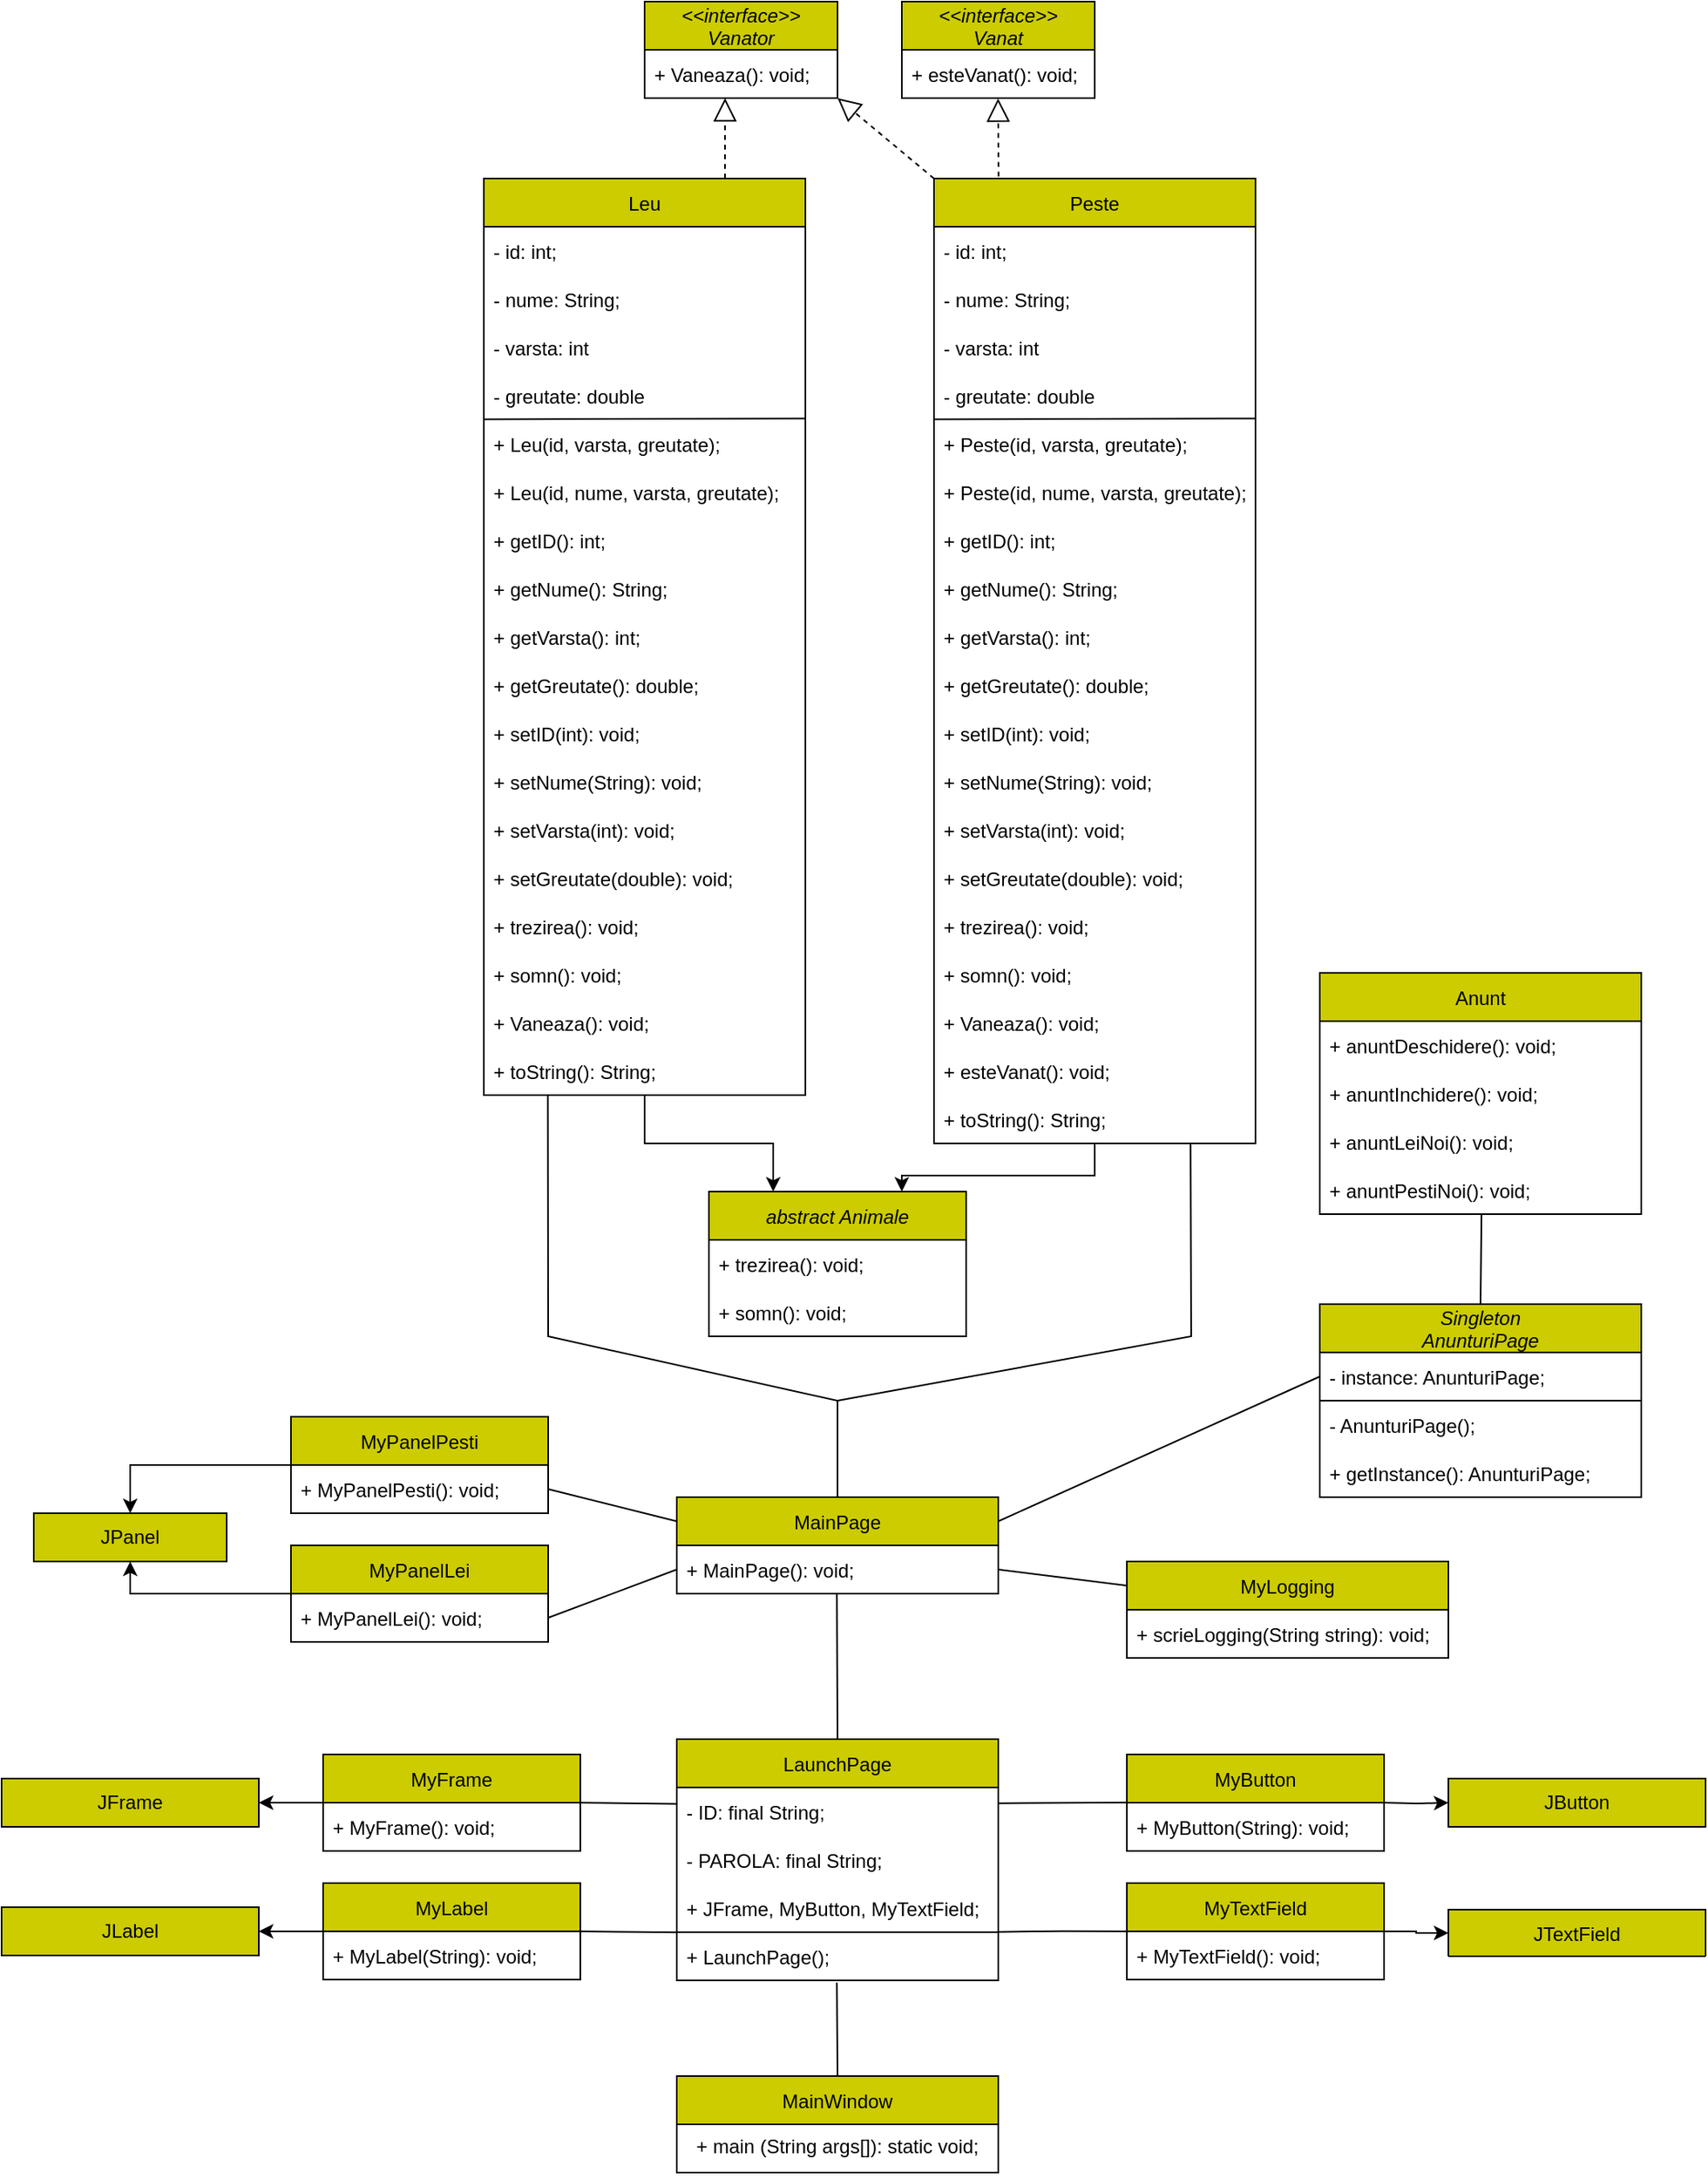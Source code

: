 <mxfile version="20.5.1" type="device"><diagram id="C5RBs43oDa-KdzZeNtuy" name="Diagrama UML"><mxGraphModel dx="1796" dy="1020" grid="0" gridSize="10" guides="1" tooltips="1" connect="1" arrows="1" fold="1" page="1" pageScale="1" pageWidth="1169" pageHeight="827" background="#ffffff" math="0" shadow="0"><root><mxCell id="WIyWlLk6GJQsqaUBKTNV-0"/><mxCell id="WIyWlLk6GJQsqaUBKTNV-1" parent="WIyWlLk6GJQsqaUBKTNV-0"/><mxCell id="zkfFHV4jXpPFQw0GAbJ--0" value="MainWindow" style="swimlane;fontStyle=0;align=center;verticalAlign=middle;childLayout=stackLayout;horizontal=1;startSize=30;horizontalStack=0;resizeParent=1;resizeLast=0;collapsible=1;marginBottom=0;rounded=0;shadow=0;strokeWidth=1;fillColor=#CCCC00;strokeColor=#000000;" parent="WIyWlLk6GJQsqaUBKTNV-1" vertex="1"><mxGeometry x="440" y="1300" width="200" height="60" as="geometry"><mxRectangle x="230" y="140" width="160" height="26" as="alternateBounds"/></mxGeometry></mxCell><mxCell id="zkfFHV4jXpPFQw0GAbJ--5" value="+ main (String args[]): static void;" style="text;align=center;verticalAlign=top;spacingLeft=4;spacingRight=4;overflow=hidden;rotatable=0;points=[[0,0.5],[1,0.5]];portConstraint=eastwest;strokeColor=default;" parent="zkfFHV4jXpPFQw0GAbJ--0" vertex="1"><mxGeometry y="30" width="200" height="30" as="geometry"/></mxCell><mxCell id="0X8NUbUYJdsLFpqTk9gp-4" value="" style="endArrow=none;html=1;rounded=0;exitX=0.5;exitY=0;exitDx=0;exitDy=0;entryX=0.498;entryY=1.012;entryDx=0;entryDy=0;entryPerimeter=0;" parent="WIyWlLk6GJQsqaUBKTNV-1" source="zkfFHV4jXpPFQw0GAbJ--0" target="0X8NUbUYJdsLFpqTk9gp-21" edge="1"><mxGeometry width="50" height="50" relative="1" as="geometry"><mxPoint x="440" y="500" as="sourcePoint"/><mxPoint x="420" y="520" as="targetPoint"/></mxGeometry></mxCell><mxCell id="0X8NUbUYJdsLFpqTk9gp-5" value="LaunchPage" style="swimlane;fontStyle=0;childLayout=stackLayout;horizontal=1;startSize=30;horizontalStack=0;resizeParent=1;resizeParentMax=0;resizeLast=0;collapsible=1;marginBottom=0;strokeColor=#000000;fillColor=#CCCC00;" parent="WIyWlLk6GJQsqaUBKTNV-1" vertex="1"><mxGeometry x="440" y="1090.5" width="200" height="150" as="geometry"><mxRectangle x="280" y="240" width="110" height="30" as="alternateBounds"/></mxGeometry></mxCell><mxCell id="0X8NUbUYJdsLFpqTk9gp-6" value="- ID: final String;" style="text;strokeColor=none;fillColor=none;align=left;verticalAlign=middle;spacingLeft=4;spacingRight=4;overflow=hidden;points=[[0,0.5],[1,0.5]];portConstraint=eastwest;rotatable=0;" parent="0X8NUbUYJdsLFpqTk9gp-5" vertex="1"><mxGeometry y="30" width="200" height="30" as="geometry"/></mxCell><mxCell id="0X8NUbUYJdsLFpqTk9gp-7" value="- PAROLA: final String;" style="text;strokeColor=none;fillColor=none;align=left;verticalAlign=middle;spacingLeft=4;spacingRight=4;overflow=hidden;points=[[0,0.5],[1,0.5]];portConstraint=eastwest;rotatable=0;" parent="0X8NUbUYJdsLFpqTk9gp-5" vertex="1"><mxGeometry y="60" width="200" height="30" as="geometry"/></mxCell><mxCell id="0X8NUbUYJdsLFpqTk9gp-8" value="+ JFrame, MyButton, MyTextField;" style="text;strokeColor=none;fillColor=none;align=left;verticalAlign=middle;spacingLeft=4;spacingRight=4;overflow=hidden;points=[[0,0.5],[1,0.5]];portConstraint=eastwest;rotatable=0;" parent="0X8NUbUYJdsLFpqTk9gp-5" vertex="1"><mxGeometry y="90" width="200" height="30" as="geometry"/></mxCell><mxCell id="0X8NUbUYJdsLFpqTk9gp-21" value="+ LaunchPage();" style="text;strokeColor=default;fillColor=none;align=left;verticalAlign=middle;spacingLeft=4;spacingRight=4;overflow=hidden;points=[[0,0.5],[1,0.5]];portConstraint=eastwest;rotatable=0;perimeterSpacing=1;" parent="0X8NUbUYJdsLFpqTk9gp-5" vertex="1"><mxGeometry y="120" width="200" height="30" as="geometry"/></mxCell><mxCell id="0X8NUbUYJdsLFpqTk9gp-22" value="MainPage" style="swimlane;fontStyle=0;childLayout=stackLayout;horizontal=1;startSize=30;horizontalStack=0;resizeParent=1;resizeParentMax=0;resizeLast=0;collapsible=1;marginBottom=0;strokeColor=default;fillColor=#CCCC00;" parent="WIyWlLk6GJQsqaUBKTNV-1" vertex="1"><mxGeometry x="440" y="940" width="200" height="60" as="geometry"/></mxCell><mxCell id="0X8NUbUYJdsLFpqTk9gp-23" value="+ MainPage(): void;" style="text;strokeColor=none;fillColor=none;align=left;verticalAlign=middle;spacingLeft=4;spacingRight=4;overflow=hidden;points=[[0,0.5],[1,0.5]];portConstraint=eastwest;rotatable=0;" parent="0X8NUbUYJdsLFpqTk9gp-22" vertex="1"><mxGeometry y="30" width="200" height="30" as="geometry"/></mxCell><mxCell id="0X8NUbUYJdsLFpqTk9gp-26" value="MyButton" style="swimlane;fontStyle=0;childLayout=stackLayout;horizontal=1;startSize=30;horizontalStack=0;resizeParent=1;resizeParentMax=0;resizeLast=0;collapsible=1;marginBottom=0;strokeColor=default;fillColor=#CCCC00;" parent="WIyWlLk6GJQsqaUBKTNV-1" vertex="1"><mxGeometry x="720" y="1100" width="160" height="60" as="geometry"/></mxCell><mxCell id="0X8NUbUYJdsLFpqTk9gp-27" value="+ MyButton(String): void;" style="text;strokeColor=none;fillColor=none;align=left;verticalAlign=middle;spacingLeft=4;spacingRight=4;overflow=hidden;points=[[0,0.5],[1,0.5]];portConstraint=eastwest;rotatable=0;" parent="0X8NUbUYJdsLFpqTk9gp-26" vertex="1"><mxGeometry y="30" width="160" height="30" as="geometry"/></mxCell><mxCell id="0X8NUbUYJdsLFpqTk9gp-42" value="MyLogging" style="swimlane;fontStyle=0;childLayout=stackLayout;horizontal=1;startSize=30;horizontalStack=0;resizeParent=1;resizeParentMax=0;resizeLast=0;collapsible=1;marginBottom=0;strokeColor=default;fillColor=#CCCC00;" parent="WIyWlLk6GJQsqaUBKTNV-1" vertex="1"><mxGeometry x="720" y="980" width="200" height="60" as="geometry"/></mxCell><mxCell id="0X8NUbUYJdsLFpqTk9gp-43" value="+ scrieLogging(String string): void;" style="text;strokeColor=none;fillColor=none;align=left;verticalAlign=middle;spacingLeft=4;spacingRight=4;overflow=hidden;points=[[0,0.5],[1,0.5]];portConstraint=eastwest;rotatable=0;" parent="0X8NUbUYJdsLFpqTk9gp-42" vertex="1"><mxGeometry y="30" width="200" height="30" as="geometry"/></mxCell><mxCell id="WAvh5C9WL1jbWmm_xqSc-19" style="edgeStyle=orthogonalEdgeStyle;rounded=0;orthogonalLoop=1;jettySize=auto;html=1;entryX=0.5;entryY=1;entryDx=0;entryDy=0;fontColor=#000000;" parent="WIyWlLk6GJQsqaUBKTNV-1" source="0X8NUbUYJdsLFpqTk9gp-46" target="WAvh5C9WL1jbWmm_xqSc-18" edge="1"><mxGeometry relative="1" as="geometry"/></mxCell><mxCell id="0X8NUbUYJdsLFpqTk9gp-46" value="MyPanelLei" style="swimlane;fontStyle=0;childLayout=stackLayout;horizontal=1;startSize=30;horizontalStack=0;resizeParent=1;resizeParentMax=0;resizeLast=0;collapsible=1;marginBottom=0;strokeColor=default;fillColor=#CCCC00;" parent="WIyWlLk6GJQsqaUBKTNV-1" vertex="1"><mxGeometry x="200" y="970" width="160" height="60" as="geometry"/></mxCell><mxCell id="0X8NUbUYJdsLFpqTk9gp-47" value="+ MyPanelLei(): void;" style="text;strokeColor=none;fillColor=none;align=left;verticalAlign=middle;spacingLeft=4;spacingRight=4;overflow=hidden;points=[[0,0.5],[1,0.5]];portConstraint=eastwest;rotatable=0;" parent="0X8NUbUYJdsLFpqTk9gp-46" vertex="1"><mxGeometry y="30" width="160" height="30" as="geometry"/></mxCell><mxCell id="WAvh5C9WL1jbWmm_xqSc-20" style="edgeStyle=orthogonalEdgeStyle;rounded=0;orthogonalLoop=1;jettySize=auto;html=1;entryX=0.5;entryY=0;entryDx=0;entryDy=0;fontColor=#000000;" parent="WIyWlLk6GJQsqaUBKTNV-1" source="0X8NUbUYJdsLFpqTk9gp-50" target="WAvh5C9WL1jbWmm_xqSc-18" edge="1"><mxGeometry relative="1" as="geometry"/></mxCell><mxCell id="0X8NUbUYJdsLFpqTk9gp-50" value="MyPanelPesti" style="swimlane;fontStyle=0;childLayout=stackLayout;horizontal=1;startSize=30;horizontalStack=0;resizeParent=1;resizeParentMax=0;resizeLast=0;collapsible=1;marginBottom=0;strokeColor=default;fillColor=#CCCC00;" parent="WIyWlLk6GJQsqaUBKTNV-1" vertex="1"><mxGeometry x="200" y="890" width="160" height="60" as="geometry"/></mxCell><mxCell id="0X8NUbUYJdsLFpqTk9gp-51" value="+ MyPanelPesti(): void;" style="text;strokeColor=none;fillColor=none;align=left;verticalAlign=middle;spacingLeft=4;spacingRight=4;overflow=hidden;points=[[0,0.5],[1,0.5]];portConstraint=eastwest;rotatable=0;" parent="0X8NUbUYJdsLFpqTk9gp-50" vertex="1"><mxGeometry y="30" width="160" height="30" as="geometry"/></mxCell><mxCell id="WAvh5C9WL1jbWmm_xqSc-23" style="edgeStyle=orthogonalEdgeStyle;rounded=0;orthogonalLoop=1;jettySize=auto;html=1;entryX=0.25;entryY=0;entryDx=0;entryDy=0;fontColor=#000000;" parent="WIyWlLk6GJQsqaUBKTNV-1" source="0X8NUbUYJdsLFpqTk9gp-54" target="0X8NUbUYJdsLFpqTk9gp-106" edge="1"><mxGeometry relative="1" as="geometry"/></mxCell><mxCell id="0X8NUbUYJdsLFpqTk9gp-54" value="Leu" style="swimlane;fontStyle=0;childLayout=stackLayout;horizontal=1;startSize=30;horizontalStack=0;resizeParent=1;resizeParentMax=0;resizeLast=0;collapsible=1;marginBottom=0;strokeColor=default;fillColor=#CCCC00;" parent="WIyWlLk6GJQsqaUBKTNV-1" vertex="1"><mxGeometry x="320" y="120" width="200" height="570" as="geometry"/></mxCell><mxCell id="0X8NUbUYJdsLFpqTk9gp-55" value="- id: int;" style="text;strokeColor=none;fillColor=none;align=left;verticalAlign=middle;spacingLeft=4;spacingRight=4;overflow=hidden;points=[[0,0.5],[1,0.5]];portConstraint=eastwest;rotatable=0;" parent="0X8NUbUYJdsLFpqTk9gp-54" vertex="1"><mxGeometry y="30" width="200" height="30" as="geometry"/></mxCell><mxCell id="0X8NUbUYJdsLFpqTk9gp-56" value="- nume: String;" style="text;strokeColor=none;fillColor=none;align=left;verticalAlign=middle;spacingLeft=4;spacingRight=4;overflow=hidden;points=[[0,0.5],[1,0.5]];portConstraint=eastwest;rotatable=0;" parent="0X8NUbUYJdsLFpqTk9gp-54" vertex="1"><mxGeometry y="60" width="200" height="30" as="geometry"/></mxCell><mxCell id="0X8NUbUYJdsLFpqTk9gp-57" value="- varsta: int" style="text;strokeColor=none;fillColor=none;align=left;verticalAlign=middle;spacingLeft=4;spacingRight=4;overflow=hidden;points=[[0,0.5],[1,0.5]];portConstraint=eastwest;rotatable=0;" parent="0X8NUbUYJdsLFpqTk9gp-54" vertex="1"><mxGeometry y="90" width="200" height="30" as="geometry"/></mxCell><mxCell id="0X8NUbUYJdsLFpqTk9gp-61" value="- greutate: double " style="text;strokeColor=none;fillColor=none;align=left;verticalAlign=middle;spacingLeft=4;spacingRight=4;overflow=hidden;points=[[0,0.5],[1,0.5]];portConstraint=eastwest;rotatable=0;" parent="0X8NUbUYJdsLFpqTk9gp-54" vertex="1"><mxGeometry y="120" width="200" height="30" as="geometry"/></mxCell><mxCell id="0X8NUbUYJdsLFpqTk9gp-70" value="+ Leu(id, varsta, greutate);" style="text;strokeColor=none;fillColor=none;align=left;verticalAlign=middle;spacingLeft=4;spacingRight=4;overflow=hidden;points=[[0,0.5],[1,0.5]];portConstraint=eastwest;rotatable=0;" parent="0X8NUbUYJdsLFpqTk9gp-54" vertex="1"><mxGeometry y="150" width="200" height="30" as="geometry"/></mxCell><mxCell id="0X8NUbUYJdsLFpqTk9gp-72" value="+ Leu(id, nume, varsta, greutate);" style="text;strokeColor=none;fillColor=none;align=left;verticalAlign=middle;spacingLeft=4;spacingRight=4;overflow=hidden;points=[[0,0.5],[1,0.5]];portConstraint=eastwest;rotatable=0;" parent="0X8NUbUYJdsLFpqTk9gp-54" vertex="1"><mxGeometry y="180" width="200" height="30" as="geometry"/></mxCell><mxCell id="0X8NUbUYJdsLFpqTk9gp-71" value="+ getID(): int;" style="text;strokeColor=none;fillColor=none;align=left;verticalAlign=middle;spacingLeft=4;spacingRight=4;overflow=hidden;points=[[0,0.5],[1,0.5]];portConstraint=eastwest;rotatable=0;" parent="0X8NUbUYJdsLFpqTk9gp-54" vertex="1"><mxGeometry y="210" width="200" height="30" as="geometry"/></mxCell><mxCell id="0X8NUbUYJdsLFpqTk9gp-81" value="+ getNume(): String;" style="text;strokeColor=none;fillColor=none;align=left;verticalAlign=middle;spacingLeft=4;spacingRight=4;overflow=hidden;points=[[0,0.5],[1,0.5]];portConstraint=eastwest;rotatable=0;" parent="0X8NUbUYJdsLFpqTk9gp-54" vertex="1"><mxGeometry y="240" width="200" height="30" as="geometry"/></mxCell><mxCell id="0X8NUbUYJdsLFpqTk9gp-80" value="+ getVarsta(): int;" style="text;strokeColor=none;fillColor=none;align=left;verticalAlign=middle;spacingLeft=4;spacingRight=4;overflow=hidden;points=[[0,0.5],[1,0.5]];portConstraint=eastwest;rotatable=0;" parent="0X8NUbUYJdsLFpqTk9gp-54" vertex="1"><mxGeometry y="270" width="200" height="30" as="geometry"/></mxCell><mxCell id="0X8NUbUYJdsLFpqTk9gp-79" value="+ getGreutate(): double;" style="text;strokeColor=none;fillColor=none;align=left;verticalAlign=middle;spacingLeft=4;spacingRight=4;overflow=hidden;points=[[0,0.5],[1,0.5]];portConstraint=eastwest;rotatable=0;" parent="0X8NUbUYJdsLFpqTk9gp-54" vertex="1"><mxGeometry y="300" width="200" height="30" as="geometry"/></mxCell><mxCell id="0X8NUbUYJdsLFpqTk9gp-78" value="+ setID(int): void;" style="text;strokeColor=none;fillColor=none;align=left;verticalAlign=middle;spacingLeft=4;spacingRight=4;overflow=hidden;points=[[0,0.5],[1,0.5]];portConstraint=eastwest;rotatable=0;" parent="0X8NUbUYJdsLFpqTk9gp-54" vertex="1"><mxGeometry y="330" width="200" height="30" as="geometry"/></mxCell><mxCell id="0X8NUbUYJdsLFpqTk9gp-77" value="+ setNume(String): void;" style="text;strokeColor=none;fillColor=none;align=left;verticalAlign=middle;spacingLeft=4;spacingRight=4;overflow=hidden;points=[[0,0.5],[1,0.5]];portConstraint=eastwest;rotatable=0;" parent="0X8NUbUYJdsLFpqTk9gp-54" vertex="1"><mxGeometry y="360" width="200" height="30" as="geometry"/></mxCell><mxCell id="0X8NUbUYJdsLFpqTk9gp-76" value="+ setVarsta(int): void;" style="text;strokeColor=none;fillColor=none;align=left;verticalAlign=middle;spacingLeft=4;spacingRight=4;overflow=hidden;points=[[0,0.5],[1,0.5]];portConstraint=eastwest;rotatable=0;" parent="0X8NUbUYJdsLFpqTk9gp-54" vertex="1"><mxGeometry y="390" width="200" height="30" as="geometry"/></mxCell><mxCell id="0X8NUbUYJdsLFpqTk9gp-75" value="+ setGreutate(double): void;" style="text;strokeColor=none;fillColor=none;align=left;verticalAlign=middle;spacingLeft=4;spacingRight=4;overflow=hidden;points=[[0,0.5],[1,0.5]];portConstraint=eastwest;rotatable=0;" parent="0X8NUbUYJdsLFpqTk9gp-54" vertex="1"><mxGeometry y="420" width="200" height="30" as="geometry"/></mxCell><mxCell id="0X8NUbUYJdsLFpqTk9gp-101" value="+ trezirea(): void;" style="text;strokeColor=none;fillColor=none;align=left;verticalAlign=middle;spacingLeft=4;spacingRight=4;overflow=hidden;points=[[0,0.5],[1,0.5]];portConstraint=eastwest;rotatable=0;" parent="0X8NUbUYJdsLFpqTk9gp-54" vertex="1"><mxGeometry y="450" width="200" height="30" as="geometry"/></mxCell><mxCell id="0X8NUbUYJdsLFpqTk9gp-100" value="+ somn(): void;" style="text;strokeColor=none;fillColor=none;align=left;verticalAlign=middle;spacingLeft=4;spacingRight=4;overflow=hidden;points=[[0,0.5],[1,0.5]];portConstraint=eastwest;rotatable=0;" parent="0X8NUbUYJdsLFpqTk9gp-54" vertex="1"><mxGeometry y="480" width="200" height="30" as="geometry"/></mxCell><mxCell id="0X8NUbUYJdsLFpqTk9gp-99" value="+ Vaneaza(): void;" style="text;strokeColor=none;fillColor=none;align=left;verticalAlign=middle;spacingLeft=4;spacingRight=4;overflow=hidden;points=[[0,0.5],[1,0.5]];portConstraint=eastwest;rotatable=0;" parent="0X8NUbUYJdsLFpqTk9gp-54" vertex="1"><mxGeometry y="510" width="200" height="30" as="geometry"/></mxCell><mxCell id="0X8NUbUYJdsLFpqTk9gp-74" value="+ toString(): String;" style="text;strokeColor=none;fillColor=none;align=left;verticalAlign=middle;spacingLeft=4;spacingRight=4;overflow=hidden;points=[[0,0.5],[1,0.5]];portConstraint=eastwest;rotatable=0;" parent="0X8NUbUYJdsLFpqTk9gp-54" vertex="1"><mxGeometry y="540" width="200" height="30" as="geometry"/></mxCell><mxCell id="0X8NUbUYJdsLFpqTk9gp-73" value="" style="endArrow=none;html=1;rounded=0;exitX=0.002;exitY=-0.01;exitDx=0;exitDy=0;exitPerimeter=0;entryX=1;entryY=0.974;entryDx=0;entryDy=0;entryPerimeter=0;" parent="0X8NUbUYJdsLFpqTk9gp-54" source="0X8NUbUYJdsLFpqTk9gp-70" target="0X8NUbUYJdsLFpqTk9gp-61" edge="1"><mxGeometry width="50" height="50" relative="1" as="geometry"><mxPoint x="70" y="180" as="sourcePoint"/><mxPoint x="120" y="130" as="targetPoint"/></mxGeometry></mxCell><mxCell id="WAvh5C9WL1jbWmm_xqSc-22" style="edgeStyle=orthogonalEdgeStyle;rounded=0;orthogonalLoop=1;jettySize=auto;html=1;entryX=0.75;entryY=0;entryDx=0;entryDy=0;fontColor=#000000;" parent="WIyWlLk6GJQsqaUBKTNV-1" source="0X8NUbUYJdsLFpqTk9gp-82" target="0X8NUbUYJdsLFpqTk9gp-106" edge="1"><mxGeometry relative="1" as="geometry"/></mxCell><mxCell id="0X8NUbUYJdsLFpqTk9gp-82" value="Peste" style="swimlane;fontStyle=0;childLayout=stackLayout;horizontal=1;startSize=30;horizontalStack=0;resizeParent=1;resizeParentMax=0;resizeLast=0;collapsible=1;marginBottom=0;strokeColor=default;fillColor=#CCCC00;" parent="WIyWlLk6GJQsqaUBKTNV-1" vertex="1"><mxGeometry x="600" y="120" width="200" height="600" as="geometry"/></mxCell><mxCell id="0X8NUbUYJdsLFpqTk9gp-83" value="- id: int;" style="text;strokeColor=none;fillColor=none;align=left;verticalAlign=middle;spacingLeft=4;spacingRight=4;overflow=hidden;points=[[0,0.5],[1,0.5]];portConstraint=eastwest;rotatable=0;" parent="0X8NUbUYJdsLFpqTk9gp-82" vertex="1"><mxGeometry y="30" width="200" height="30" as="geometry"/></mxCell><mxCell id="0X8NUbUYJdsLFpqTk9gp-84" value="- nume: String;" style="text;strokeColor=none;fillColor=none;align=left;verticalAlign=middle;spacingLeft=4;spacingRight=4;overflow=hidden;points=[[0,0.5],[1,0.5]];portConstraint=eastwest;rotatable=0;" parent="0X8NUbUYJdsLFpqTk9gp-82" vertex="1"><mxGeometry y="60" width="200" height="30" as="geometry"/></mxCell><mxCell id="0X8NUbUYJdsLFpqTk9gp-85" value="- varsta: int" style="text;strokeColor=none;fillColor=none;align=left;verticalAlign=middle;spacingLeft=4;spacingRight=4;overflow=hidden;points=[[0,0.5],[1,0.5]];portConstraint=eastwest;rotatable=0;" parent="0X8NUbUYJdsLFpqTk9gp-82" vertex="1"><mxGeometry y="90" width="200" height="30" as="geometry"/></mxCell><mxCell id="0X8NUbUYJdsLFpqTk9gp-86" value="- greutate: double " style="text;strokeColor=none;fillColor=none;align=left;verticalAlign=middle;spacingLeft=4;spacingRight=4;overflow=hidden;points=[[0,0.5],[1,0.5]];portConstraint=eastwest;rotatable=0;" parent="0X8NUbUYJdsLFpqTk9gp-82" vertex="1"><mxGeometry y="120" width="200" height="30" as="geometry"/></mxCell><mxCell id="0X8NUbUYJdsLFpqTk9gp-87" value="+ Peste(id, varsta, greutate);" style="text;strokeColor=none;fillColor=none;align=left;verticalAlign=middle;spacingLeft=4;spacingRight=4;overflow=hidden;points=[[0,0.5],[1,0.5]];portConstraint=eastwest;rotatable=0;" parent="0X8NUbUYJdsLFpqTk9gp-82" vertex="1"><mxGeometry y="150" width="200" height="30" as="geometry"/></mxCell><mxCell id="0X8NUbUYJdsLFpqTk9gp-88" value="+ Peste(id, nume, varsta, greutate);" style="text;strokeColor=none;fillColor=none;align=left;verticalAlign=middle;spacingLeft=4;spacingRight=4;overflow=hidden;points=[[0,0.5],[1,0.5]];portConstraint=eastwest;rotatable=0;" parent="0X8NUbUYJdsLFpqTk9gp-82" vertex="1"><mxGeometry y="180" width="200" height="30" as="geometry"/></mxCell><mxCell id="0X8NUbUYJdsLFpqTk9gp-89" value="+ getID(): int;" style="text;strokeColor=none;fillColor=none;align=left;verticalAlign=middle;spacingLeft=4;spacingRight=4;overflow=hidden;points=[[0,0.5],[1,0.5]];portConstraint=eastwest;rotatable=0;" parent="0X8NUbUYJdsLFpqTk9gp-82" vertex="1"><mxGeometry y="210" width="200" height="30" as="geometry"/></mxCell><mxCell id="0X8NUbUYJdsLFpqTk9gp-90" value="+ getNume(): String;" style="text;strokeColor=none;fillColor=none;align=left;verticalAlign=middle;spacingLeft=4;spacingRight=4;overflow=hidden;points=[[0,0.5],[1,0.5]];portConstraint=eastwest;rotatable=0;" parent="0X8NUbUYJdsLFpqTk9gp-82" vertex="1"><mxGeometry y="240" width="200" height="30" as="geometry"/></mxCell><mxCell id="0X8NUbUYJdsLFpqTk9gp-91" value="+ getVarsta(): int;" style="text;strokeColor=none;fillColor=none;align=left;verticalAlign=middle;spacingLeft=4;spacingRight=4;overflow=hidden;points=[[0,0.5],[1,0.5]];portConstraint=eastwest;rotatable=0;" parent="0X8NUbUYJdsLFpqTk9gp-82" vertex="1"><mxGeometry y="270" width="200" height="30" as="geometry"/></mxCell><mxCell id="0X8NUbUYJdsLFpqTk9gp-92" value="+ getGreutate(): double;" style="text;strokeColor=none;fillColor=none;align=left;verticalAlign=middle;spacingLeft=4;spacingRight=4;overflow=hidden;points=[[0,0.5],[1,0.5]];portConstraint=eastwest;rotatable=0;" parent="0X8NUbUYJdsLFpqTk9gp-82" vertex="1"><mxGeometry y="300" width="200" height="30" as="geometry"/></mxCell><mxCell id="0X8NUbUYJdsLFpqTk9gp-93" value="+ setID(int): void;" style="text;strokeColor=none;fillColor=none;align=left;verticalAlign=middle;spacingLeft=4;spacingRight=4;overflow=hidden;points=[[0,0.5],[1,0.5]];portConstraint=eastwest;rotatable=0;" parent="0X8NUbUYJdsLFpqTk9gp-82" vertex="1"><mxGeometry y="330" width="200" height="30" as="geometry"/></mxCell><mxCell id="0X8NUbUYJdsLFpqTk9gp-94" value="+ setNume(String): void;" style="text;strokeColor=none;fillColor=none;align=left;verticalAlign=middle;spacingLeft=4;spacingRight=4;overflow=hidden;points=[[0,0.5],[1,0.5]];portConstraint=eastwest;rotatable=0;" parent="0X8NUbUYJdsLFpqTk9gp-82" vertex="1"><mxGeometry y="360" width="200" height="30" as="geometry"/></mxCell><mxCell id="0X8NUbUYJdsLFpqTk9gp-95" value="+ setVarsta(int): void;" style="text;strokeColor=none;fillColor=none;align=left;verticalAlign=middle;spacingLeft=4;spacingRight=4;overflow=hidden;points=[[0,0.5],[1,0.5]];portConstraint=eastwest;rotatable=0;" parent="0X8NUbUYJdsLFpqTk9gp-82" vertex="1"><mxGeometry y="390" width="200" height="30" as="geometry"/></mxCell><mxCell id="0X8NUbUYJdsLFpqTk9gp-96" value="+ setGreutate(double): void;" style="text;strokeColor=none;fillColor=none;align=left;verticalAlign=middle;spacingLeft=4;spacingRight=4;overflow=hidden;points=[[0,0.5],[1,0.5]];portConstraint=eastwest;rotatable=0;" parent="0X8NUbUYJdsLFpqTk9gp-82" vertex="1"><mxGeometry y="420" width="200" height="30" as="geometry"/></mxCell><mxCell id="0X8NUbUYJdsLFpqTk9gp-105" value="+ trezirea(): void;" style="text;strokeColor=none;fillColor=none;align=left;verticalAlign=middle;spacingLeft=4;spacingRight=4;overflow=hidden;points=[[0,0.5],[1,0.5]];portConstraint=eastwest;rotatable=0;" parent="0X8NUbUYJdsLFpqTk9gp-82" vertex="1"><mxGeometry y="450" width="200" height="30" as="geometry"/></mxCell><mxCell id="0X8NUbUYJdsLFpqTk9gp-104" value="+ somn(): void;" style="text;strokeColor=none;fillColor=none;align=left;verticalAlign=middle;spacingLeft=4;spacingRight=4;overflow=hidden;points=[[0,0.5],[1,0.5]];portConstraint=eastwest;rotatable=0;" parent="0X8NUbUYJdsLFpqTk9gp-82" vertex="1"><mxGeometry y="480" width="200" height="30" as="geometry"/></mxCell><mxCell id="0X8NUbUYJdsLFpqTk9gp-103" value="+ Vaneaza(): void;" style="text;strokeColor=none;fillColor=none;align=left;verticalAlign=middle;spacingLeft=4;spacingRight=4;overflow=hidden;points=[[0,0.5],[1,0.5]];portConstraint=eastwest;rotatable=0;" parent="0X8NUbUYJdsLFpqTk9gp-82" vertex="1"><mxGeometry y="510" width="200" height="30" as="geometry"/></mxCell><mxCell id="0X8NUbUYJdsLFpqTk9gp-102" value="+ esteVanat(): void;" style="text;strokeColor=none;fillColor=none;align=left;verticalAlign=middle;spacingLeft=4;spacingRight=4;overflow=hidden;points=[[0,0.5],[1,0.5]];portConstraint=eastwest;rotatable=0;" parent="0X8NUbUYJdsLFpqTk9gp-82" vertex="1"><mxGeometry y="540" width="200" height="30" as="geometry"/></mxCell><mxCell id="0X8NUbUYJdsLFpqTk9gp-97" value="+ toString(): String;" style="text;strokeColor=none;fillColor=none;align=left;verticalAlign=middle;spacingLeft=4;spacingRight=4;overflow=hidden;points=[[0,0.5],[1,0.5]];portConstraint=eastwest;rotatable=0;" parent="0X8NUbUYJdsLFpqTk9gp-82" vertex="1"><mxGeometry y="570" width="200" height="30" as="geometry"/></mxCell><mxCell id="0X8NUbUYJdsLFpqTk9gp-98" value="" style="endArrow=none;html=1;rounded=0;exitX=0.002;exitY=-0.01;exitDx=0;exitDy=0;exitPerimeter=0;entryX=1;entryY=0.974;entryDx=0;entryDy=0;entryPerimeter=0;" parent="0X8NUbUYJdsLFpqTk9gp-82" source="0X8NUbUYJdsLFpqTk9gp-87" target="0X8NUbUYJdsLFpqTk9gp-86" edge="1"><mxGeometry width="50" height="50" relative="1" as="geometry"><mxPoint x="70" y="180" as="sourcePoint"/><mxPoint x="120" y="130" as="targetPoint"/></mxGeometry></mxCell><mxCell id="0X8NUbUYJdsLFpqTk9gp-106" value="abstract Animale" style="swimlane;fontStyle=2;childLayout=stackLayout;horizontal=1;startSize=30;horizontalStack=0;resizeParent=1;resizeParentMax=0;resizeLast=0;collapsible=1;marginBottom=0;strokeColor=default;strokeWidth=1;fillColor=#CCCC00;" parent="WIyWlLk6GJQsqaUBKTNV-1" vertex="1"><mxGeometry x="460" y="750" width="160" height="90" as="geometry"/></mxCell><mxCell id="0X8NUbUYJdsLFpqTk9gp-107" value="+ trezirea(): void;" style="text;strokeColor=none;fillColor=none;align=left;verticalAlign=middle;spacingLeft=4;spacingRight=4;overflow=hidden;points=[[0,0.5],[1,0.5]];portConstraint=eastwest;rotatable=0;strokeWidth=1;" parent="0X8NUbUYJdsLFpqTk9gp-106" vertex="1"><mxGeometry y="30" width="160" height="30" as="geometry"/></mxCell><mxCell id="0X8NUbUYJdsLFpqTk9gp-108" value="+ somn(): void;" style="text;strokeColor=none;fillColor=none;align=left;verticalAlign=middle;spacingLeft=4;spacingRight=4;overflow=hidden;points=[[0,0.5],[1,0.5]];portConstraint=eastwest;rotatable=0;strokeWidth=1;" parent="0X8NUbUYJdsLFpqTk9gp-106" vertex="1"><mxGeometry y="60" width="160" height="30" as="geometry"/></mxCell><mxCell id="0X8NUbUYJdsLFpqTk9gp-121" value="" style="endArrow=none;html=1;rounded=0;exitX=0.999;exitY=0.33;exitDx=0;exitDy=0;entryX=-0.001;entryY=-0.005;entryDx=0;entryDy=0;entryPerimeter=0;exitPerimeter=0;" parent="WIyWlLk6GJQsqaUBKTNV-1" source="0X8NUbUYJdsLFpqTk9gp-6" target="0X8NUbUYJdsLFpqTk9gp-27" edge="1"><mxGeometry width="50" height="50" relative="1" as="geometry"><mxPoint x="680" y="1250" as="sourcePoint"/><mxPoint x="730" y="1200" as="targetPoint"/></mxGeometry></mxCell><mxCell id="0X8NUbUYJdsLFpqTk9gp-122" value="JButton" style="rounded=0;whiteSpace=wrap;html=1;strokeColor=default;strokeWidth=1;fillColor=#CCCC00;" parent="WIyWlLk6GJQsqaUBKTNV-1" vertex="1"><mxGeometry x="920" y="1115" width="160" height="30" as="geometry"/></mxCell><mxCell id="0X8NUbUYJdsLFpqTk9gp-123" style="edgeStyle=orthogonalEdgeStyle;rounded=0;orthogonalLoop=1;jettySize=auto;html=1;entryX=0;entryY=0.5;entryDx=0;entryDy=0;" parent="WIyWlLk6GJQsqaUBKTNV-1" target="0X8NUbUYJdsLFpqTk9gp-122" edge="1"><mxGeometry relative="1" as="geometry"><mxPoint x="880" y="1130" as="sourcePoint"/></mxGeometry></mxCell><mxCell id="0X8NUbUYJdsLFpqTk9gp-129" style="edgeStyle=orthogonalEdgeStyle;rounded=0;orthogonalLoop=1;jettySize=auto;html=1;" parent="WIyWlLk6GJQsqaUBKTNV-1" source="0X8NUbUYJdsLFpqTk9gp-124" target="0X8NUbUYJdsLFpqTk9gp-127" edge="1"><mxGeometry relative="1" as="geometry"/></mxCell><mxCell id="0X8NUbUYJdsLFpqTk9gp-124" value="MyTextField" style="swimlane;fontStyle=0;childLayout=stackLayout;horizontal=1;startSize=30;horizontalStack=0;resizeParent=1;resizeParentMax=0;resizeLast=0;collapsible=1;marginBottom=0;strokeColor=default;fillColor=#CCCC00;" parent="WIyWlLk6GJQsqaUBKTNV-1" vertex="1"><mxGeometry x="720" y="1180" width="160" height="60" as="geometry"/></mxCell><mxCell id="0X8NUbUYJdsLFpqTk9gp-125" value="+ MyTextField(): void;" style="text;strokeColor=none;fillColor=none;align=left;verticalAlign=middle;spacingLeft=4;spacingRight=4;overflow=hidden;points=[[0,0.5],[1,0.5]];portConstraint=eastwest;rotatable=0;" parent="0X8NUbUYJdsLFpqTk9gp-124" vertex="1"><mxGeometry y="30" width="160" height="30" as="geometry"/></mxCell><mxCell id="0X8NUbUYJdsLFpqTk9gp-126" value="" style="endArrow=none;html=1;rounded=0;exitX=0.993;exitY=0.026;exitDx=0;exitDy=0;exitPerimeter=0;entryX=0;entryY=0.5;entryDx=0;entryDy=0;" parent="WIyWlLk6GJQsqaUBKTNV-1" source="0X8NUbUYJdsLFpqTk9gp-21" target="0X8NUbUYJdsLFpqTk9gp-124" edge="1"><mxGeometry width="50" height="50" relative="1" as="geometry"><mxPoint x="639.96" y="1209.81" as="sourcePoint"/><mxPoint x="720" y="1211" as="targetPoint"/><Array as="points"><mxPoint x="680.16" y="1209.91"/></Array></mxGeometry></mxCell><mxCell id="0X8NUbUYJdsLFpqTk9gp-127" value="JTextField" style="swimlane;fontStyle=0;childLayout=stackLayout;horizontal=1;startSize=30;horizontalStack=0;resizeParent=1;resizeParentMax=0;resizeLast=0;collapsible=1;marginBottom=0;strokeColor=default;fillColor=#CCCC00;strokeWidth=1;" parent="WIyWlLk6GJQsqaUBKTNV-1" vertex="1"><mxGeometry x="920" y="1196.5" width="160" height="29" as="geometry"/></mxCell><mxCell id="WAvh5C9WL1jbWmm_xqSc-9" style="edgeStyle=orthogonalEdgeStyle;rounded=0;orthogonalLoop=1;jettySize=auto;html=1;entryX=1;entryY=0.5;entryDx=0;entryDy=0;fontColor=#000000;" parent="WIyWlLk6GJQsqaUBKTNV-1" source="0X8NUbUYJdsLFpqTk9gp-148" target="0X8NUbUYJdsLFpqTk9gp-150" edge="1"><mxGeometry relative="1" as="geometry"/></mxCell><mxCell id="0X8NUbUYJdsLFpqTk9gp-148" value="MyLabel" style="swimlane;fontStyle=0;childLayout=stackLayout;horizontal=1;startSize=30;horizontalStack=0;resizeParent=1;resizeParentMax=0;resizeLast=0;collapsible=1;marginBottom=0;strokeColor=default;fillColor=#CCCC00;" parent="WIyWlLk6GJQsqaUBKTNV-1" vertex="1"><mxGeometry x="220" y="1180" width="160" height="60" as="geometry"/></mxCell><mxCell id="0X8NUbUYJdsLFpqTk9gp-149" value="+ MyLabel(String): void;" style="text;strokeColor=none;fillColor=none;align=left;verticalAlign=middle;spacingLeft=4;spacingRight=4;overflow=hidden;points=[[0,0.5],[1,0.5]];portConstraint=eastwest;rotatable=0;" parent="0X8NUbUYJdsLFpqTk9gp-148" vertex="1"><mxGeometry y="30" width="160" height="30" as="geometry"/></mxCell><mxCell id="0X8NUbUYJdsLFpqTk9gp-150" value="JLabel" style="rounded=0;whiteSpace=wrap;html=1;strokeColor=default;strokeWidth=1;fillColor=#CCCC00;" parent="WIyWlLk6GJQsqaUBKTNV-1" vertex="1"><mxGeometry x="20" y="1195" width="160" height="30" as="geometry"/></mxCell><mxCell id="WAvh5C9WL1jbWmm_xqSc-0" value="&lt;&lt;interface&gt;&gt;&#10;Vanator" style="swimlane;fontStyle=2;childLayout=stackLayout;horizontal=1;startSize=30;horizontalStack=0;resizeParent=1;resizeParentMax=0;resizeLast=0;collapsible=1;marginBottom=0;fontColor=#000000;fillColor=#CCCC00;" parent="WIyWlLk6GJQsqaUBKTNV-1" vertex="1"><mxGeometry x="420" y="10" width="120" height="60" as="geometry"/></mxCell><mxCell id="WAvh5C9WL1jbWmm_xqSc-1" value="+ Vaneaza(): void;" style="text;strokeColor=none;fillColor=none;align=left;verticalAlign=middle;spacingLeft=4;spacingRight=4;overflow=hidden;points=[[0,0.5],[1,0.5]];portConstraint=eastwest;rotatable=0;" parent="WAvh5C9WL1jbWmm_xqSc-0" vertex="1"><mxGeometry y="30" width="120" height="30" as="geometry"/></mxCell><mxCell id="WAvh5C9WL1jbWmm_xqSc-4" value="&lt;&lt;interface&gt;&gt;&#10;Vanat" style="swimlane;fontStyle=2;childLayout=stackLayout;horizontal=1;startSize=30;horizontalStack=0;resizeParent=1;resizeParentMax=0;resizeLast=0;collapsible=1;marginBottom=0;fontColor=#000000;fillColor=#CCCC00;" parent="WIyWlLk6GJQsqaUBKTNV-1" vertex="1"><mxGeometry x="580" y="10" width="120" height="60" as="geometry"/></mxCell><mxCell id="WAvh5C9WL1jbWmm_xqSc-5" value="+ esteVanat(): void;" style="text;strokeColor=none;fillColor=none;align=left;verticalAlign=middle;spacingLeft=4;spacingRight=4;overflow=hidden;points=[[0,0.5],[1,0.5]];portConstraint=eastwest;rotatable=0;" parent="WAvh5C9WL1jbWmm_xqSc-4" vertex="1"><mxGeometry y="30" width="120" height="30" as="geometry"/></mxCell><mxCell id="WAvh5C9WL1jbWmm_xqSc-7" value="" style="edgeStyle=orthogonalEdgeStyle;rounded=0;orthogonalLoop=1;jettySize=auto;html=1;fontColor=#000000;" parent="WIyWlLk6GJQsqaUBKTNV-1" source="0X8NUbUYJdsLFpqTk9gp-143" target="0X8NUbUYJdsLFpqTk9gp-145" edge="1"><mxGeometry relative="1" as="geometry"/></mxCell><mxCell id="0X8NUbUYJdsLFpqTk9gp-143" value="MyFrame" style="swimlane;fontStyle=0;childLayout=stackLayout;horizontal=1;startSize=30;horizontalStack=0;resizeParent=1;resizeParentMax=0;resizeLast=0;collapsible=1;marginBottom=0;strokeColor=default;fillColor=#CCCC00;container=0;" parent="WIyWlLk6GJQsqaUBKTNV-1" vertex="1"><mxGeometry x="220" y="1100" width="160" height="60" as="geometry"/></mxCell><mxCell id="0X8NUbUYJdsLFpqTk9gp-144" value="+ MyFrame(): void;" style="text;strokeColor=none;fillColor=none;align=left;verticalAlign=middle;spacingLeft=4;spacingRight=4;overflow=hidden;points=[[0,0.5],[1,0.5]];portConstraint=eastwest;rotatable=0;" parent="0X8NUbUYJdsLFpqTk9gp-143" vertex="1"><mxGeometry y="30" width="160" height="30" as="geometry"/></mxCell><mxCell id="0X8NUbUYJdsLFpqTk9gp-145" value="JFrame" style="rounded=0;whiteSpace=wrap;html=1;strokeColor=default;strokeWidth=1;fillColor=#CCCC00;container=0;" parent="WIyWlLk6GJQsqaUBKTNV-1" vertex="1"><mxGeometry x="20" y="1115" width="160" height="30" as="geometry"/></mxCell><mxCell id="WAvh5C9WL1jbWmm_xqSc-10" value="" style="endArrow=none;html=1;rounded=0;fontColor=#000000;exitX=0.998;exitY=0.002;exitDx=0;exitDy=0;exitPerimeter=0;entryX=0;entryY=1.004;entryDx=0;entryDy=0;entryPerimeter=0;" parent="WIyWlLk6GJQsqaUBKTNV-1" source="0X8NUbUYJdsLFpqTk9gp-149" target="0X8NUbUYJdsLFpqTk9gp-8" edge="1"><mxGeometry width="50" height="50" relative="1" as="geometry"><mxPoint x="430" y="1250" as="sourcePoint"/><mxPoint x="480" y="1200" as="targetPoint"/></mxGeometry></mxCell><mxCell id="WAvh5C9WL1jbWmm_xqSc-11" value="" style="endArrow=none;html=1;rounded=0;fontColor=#000000;exitX=1;exitY=0.5;exitDx=0;exitDy=0;entryX=-0.001;entryY=0.34;entryDx=0;entryDy=0;entryPerimeter=0;" parent="WIyWlLk6GJQsqaUBKTNV-1" source="0X8NUbUYJdsLFpqTk9gp-143" target="0X8NUbUYJdsLFpqTk9gp-6" edge="1"><mxGeometry width="50" height="50" relative="1" as="geometry"><mxPoint x="410" y="1290" as="sourcePoint"/><mxPoint x="460" y="1240" as="targetPoint"/></mxGeometry></mxCell><mxCell id="WAvh5C9WL1jbWmm_xqSc-15" value="" style="endArrow=none;html=1;rounded=0;fontColor=#000000;entryX=0.498;entryY=1.007;entryDx=0;entryDy=0;entryPerimeter=0;exitX=0.5;exitY=0;exitDx=0;exitDy=0;" parent="WIyWlLk6GJQsqaUBKTNV-1" source="0X8NUbUYJdsLFpqTk9gp-5" target="0X8NUbUYJdsLFpqTk9gp-23" edge="1"><mxGeometry width="50" height="50" relative="1" as="geometry"><mxPoint x="540" y="1090" as="sourcePoint"/><mxPoint x="540" y="1030" as="targetPoint"/></mxGeometry></mxCell><mxCell id="WAvh5C9WL1jbWmm_xqSc-18" value="JPanel" style="rounded=0;whiteSpace=wrap;html=1;fontColor=#000000;fillColor=#CCCC00;" parent="WIyWlLk6GJQsqaUBKTNV-1" vertex="1"><mxGeometry x="40" y="950" width="120" height="30" as="geometry"/></mxCell><mxCell id="WAvh5C9WL1jbWmm_xqSc-21" value="" style="endArrow=none;html=1;rounded=0;fontColor=#000000;exitX=1;exitY=0.5;exitDx=0;exitDy=0;entryX=0;entryY=0.25;entryDx=0;entryDy=0;" parent="WIyWlLk6GJQsqaUBKTNV-1" source="0X8NUbUYJdsLFpqTk9gp-23" target="0X8NUbUYJdsLFpqTk9gp-42" edge="1"><mxGeometry width="50" height="50" relative="1" as="geometry"><mxPoint x="670" y="1020" as="sourcePoint"/><mxPoint x="720" y="970" as="targetPoint"/></mxGeometry></mxCell><mxCell id="WAvh5C9WL1jbWmm_xqSc-25" value="" style="endArrow=none;html=1;rounded=0;fontColor=#000000;exitX=0.5;exitY=0;exitDx=0;exitDy=0;entryX=0.199;entryY=1.002;entryDx=0;entryDy=0;entryPerimeter=0;" parent="WIyWlLk6GJQsqaUBKTNV-1" source="0X8NUbUYJdsLFpqTk9gp-22" target="0X8NUbUYJdsLFpqTk9gp-74" edge="1"><mxGeometry width="50" height="50" relative="1" as="geometry"><mxPoint x="510" y="920" as="sourcePoint"/><mxPoint x="560" y="870" as="targetPoint"/><Array as="points"><mxPoint x="540" y="880"/><mxPoint x="360" y="840"/></Array></mxGeometry></mxCell><mxCell id="WAvh5C9WL1jbWmm_xqSc-26" value="" style="endArrow=none;html=1;rounded=0;fontColor=#000000;entryX=0.798;entryY=1.004;entryDx=0;entryDy=0;entryPerimeter=0;" parent="WIyWlLk6GJQsqaUBKTNV-1" target="0X8NUbUYJdsLFpqTk9gp-97" edge="1"><mxGeometry width="50" height="50" relative="1" as="geometry"><mxPoint x="540" y="880" as="sourcePoint"/><mxPoint x="580" y="810" as="targetPoint"/><Array as="points"><mxPoint x="760" y="840"/></Array></mxGeometry></mxCell><mxCell id="WAvh5C9WL1jbWmm_xqSc-36" value="" style="endArrow=block;dashed=1;endFill=0;endSize=12;html=1;rounded=0;fontColor=#000000;entryX=0.499;entryY=1.007;entryDx=0;entryDy=0;entryPerimeter=0;exitX=0.201;exitY=-0.002;exitDx=0;exitDy=0;exitPerimeter=0;" parent="WIyWlLk6GJQsqaUBKTNV-1" source="0X8NUbUYJdsLFpqTk9gp-82" target="WAvh5C9WL1jbWmm_xqSc-5" edge="1"><mxGeometry width="160" relative="1" as="geometry"><mxPoint x="550" y="100" as="sourcePoint"/><mxPoint x="710" y="100" as="targetPoint"/></mxGeometry></mxCell><mxCell id="WAvh5C9WL1jbWmm_xqSc-37" value="" style="endArrow=block;dashed=1;endFill=0;endSize=12;html=1;rounded=0;fontColor=#000000;exitX=0.75;exitY=0;exitDx=0;exitDy=0;entryX=0.417;entryY=1;entryDx=0;entryDy=0;entryPerimeter=0;" parent="WIyWlLk6GJQsqaUBKTNV-1" source="0X8NUbUYJdsLFpqTk9gp-54" target="WAvh5C9WL1jbWmm_xqSc-1" edge="1"><mxGeometry width="160" relative="1" as="geometry"><mxPoint x="410" y="90" as="sourcePoint"/><mxPoint x="570" y="90" as="targetPoint"/></mxGeometry></mxCell><mxCell id="WAvh5C9WL1jbWmm_xqSc-38" value="" style="endArrow=block;dashed=1;endFill=0;endSize=12;html=1;rounded=0;fontColor=#000000;exitX=0;exitY=0;exitDx=0;exitDy=0;entryX=1;entryY=1;entryDx=0;entryDy=0;entryPerimeter=0;" parent="WIyWlLk6GJQsqaUBKTNV-1" source="0X8NUbUYJdsLFpqTk9gp-82" target="WAvh5C9WL1jbWmm_xqSc-1" edge="1"><mxGeometry width="160" relative="1" as="geometry"><mxPoint x="480" y="100" as="sourcePoint"/><mxPoint x="640" y="100" as="targetPoint"/></mxGeometry></mxCell><mxCell id="WAvh5C9WL1jbWmm_xqSc-39" value="Singleton&#10;AnunturiPage" style="swimlane;fontStyle=2;childLayout=stackLayout;horizontal=1;startSize=30;horizontalStack=0;resizeParent=1;resizeParentMax=0;resizeLast=0;collapsible=1;marginBottom=0;fontColor=#000000;fillColor=#CCCC00;" parent="WIyWlLk6GJQsqaUBKTNV-1" vertex="1"><mxGeometry x="840" y="820" width="200" height="120" as="geometry"/></mxCell><mxCell id="WAvh5C9WL1jbWmm_xqSc-40" value="- instance: AnunturiPage;" style="text;strokeColor=default;fillColor=none;align=left;verticalAlign=middle;spacingLeft=4;spacingRight=4;overflow=hidden;points=[[0,0.5],[1,0.5]];portConstraint=eastwest;rotatable=0;fontColor=#000000;" parent="WAvh5C9WL1jbWmm_xqSc-39" vertex="1"><mxGeometry y="30" width="200" height="30" as="geometry"/></mxCell><mxCell id="WAvh5C9WL1jbWmm_xqSc-41" value="- AnunturiPage();" style="text;strokeColor=none;fillColor=none;align=left;verticalAlign=middle;spacingLeft=4;spacingRight=4;overflow=hidden;points=[[0,0.5],[1,0.5]];portConstraint=eastwest;rotatable=0;fontColor=#000000;" parent="WAvh5C9WL1jbWmm_xqSc-39" vertex="1"><mxGeometry y="60" width="200" height="30" as="geometry"/></mxCell><mxCell id="WAvh5C9WL1jbWmm_xqSc-43" value="+ getInstance(): AnunturiPage;" style="text;strokeColor=none;fillColor=none;align=left;verticalAlign=middle;spacingLeft=4;spacingRight=4;overflow=hidden;points=[[0,0.5],[1,0.5]];portConstraint=eastwest;rotatable=0;fontColor=#000000;" parent="WAvh5C9WL1jbWmm_xqSc-39" vertex="1"><mxGeometry y="90" width="200" height="30" as="geometry"/></mxCell><mxCell id="WAvh5C9WL1jbWmm_xqSc-44" value="" style="endArrow=none;html=1;rounded=0;fontColor=#000000;exitX=1;exitY=0.25;exitDx=0;exitDy=0;entryX=0;entryY=0.5;entryDx=0;entryDy=0;" parent="WIyWlLk6GJQsqaUBKTNV-1" source="0X8NUbUYJdsLFpqTk9gp-22" target="WAvh5C9WL1jbWmm_xqSc-40" edge="1"><mxGeometry width="50" height="50" relative="1" as="geometry"><mxPoint x="670" y="990" as="sourcePoint"/><mxPoint x="720" y="940" as="targetPoint"/></mxGeometry></mxCell><mxCell id="WAvh5C9WL1jbWmm_xqSc-45" value="" style="endArrow=none;html=1;rounded=0;fontColor=#000000;exitX=1;exitY=0.5;exitDx=0;exitDy=0;entryX=0;entryY=0.5;entryDx=0;entryDy=0;" parent="WIyWlLk6GJQsqaUBKTNV-1" source="0X8NUbUYJdsLFpqTk9gp-47" target="0X8NUbUYJdsLFpqTk9gp-23" edge="1"><mxGeometry width="50" height="50" relative="1" as="geometry"><mxPoint x="410" y="1030" as="sourcePoint"/><mxPoint x="460" y="980" as="targetPoint"/></mxGeometry></mxCell><mxCell id="WAvh5C9WL1jbWmm_xqSc-46" value="" style="endArrow=none;html=1;rounded=0;fontColor=#000000;entryX=1;entryY=0.5;entryDx=0;entryDy=0;exitX=0;exitY=0.25;exitDx=0;exitDy=0;" parent="WIyWlLk6GJQsqaUBKTNV-1" source="0X8NUbUYJdsLFpqTk9gp-22" target="0X8NUbUYJdsLFpqTk9gp-51" edge="1"><mxGeometry width="50" height="50" relative="1" as="geometry"><mxPoint x="400" y="1000" as="sourcePoint"/><mxPoint x="450" y="950" as="targetPoint"/></mxGeometry></mxCell><mxCell id="BmuTaMcWBut_nLIDly5f-0" value="Anunt" style="swimlane;fontStyle=0;childLayout=stackLayout;horizontal=1;startSize=30;horizontalStack=0;resizeParent=1;resizeParentMax=0;resizeLast=0;collapsible=1;marginBottom=0;labelBackgroundColor=none;fillColor=#CCCC00;" vertex="1" parent="WIyWlLk6GJQsqaUBKTNV-1"><mxGeometry x="840" y="614" width="200" height="150" as="geometry"/></mxCell><mxCell id="BmuTaMcWBut_nLIDly5f-1" value="+ anuntDeschidere(): void;" style="text;strokeColor=none;fillColor=none;align=left;verticalAlign=middle;spacingLeft=4;spacingRight=4;overflow=hidden;points=[[0,0.5],[1,0.5]];portConstraint=eastwest;rotatable=0;" vertex="1" parent="BmuTaMcWBut_nLIDly5f-0"><mxGeometry y="30" width="200" height="30" as="geometry"/></mxCell><mxCell id="BmuTaMcWBut_nLIDly5f-2" value="+ anuntInchidere(): void;" style="text;strokeColor=none;fillColor=none;align=left;verticalAlign=middle;spacingLeft=4;spacingRight=4;overflow=hidden;points=[[0,0.5],[1,0.5]];portConstraint=eastwest;rotatable=0;" vertex="1" parent="BmuTaMcWBut_nLIDly5f-0"><mxGeometry y="60" width="200" height="30" as="geometry"/></mxCell><mxCell id="BmuTaMcWBut_nLIDly5f-3" value="+ anuntLeiNoi(): void;" style="text;strokeColor=none;fillColor=none;align=left;verticalAlign=middle;spacingLeft=4;spacingRight=4;overflow=hidden;points=[[0,0.5],[1,0.5]];portConstraint=eastwest;rotatable=0;" vertex="1" parent="BmuTaMcWBut_nLIDly5f-0"><mxGeometry y="90" width="200" height="30" as="geometry"/></mxCell><mxCell id="BmuTaMcWBut_nLIDly5f-4" value="+ anuntPestiNoi(): void;" style="text;strokeColor=none;fillColor=none;align=left;verticalAlign=middle;spacingLeft=4;spacingRight=4;overflow=hidden;points=[[0,0.5],[1,0.5]];portConstraint=eastwest;rotatable=0;" vertex="1" parent="BmuTaMcWBut_nLIDly5f-0"><mxGeometry y="120" width="200" height="30" as="geometry"/></mxCell><mxCell id="BmuTaMcWBut_nLIDly5f-5" value="" style="endArrow=none;html=1;rounded=0;exitX=0.5;exitY=0;exitDx=0;exitDy=0;entryX=0.503;entryY=0.985;entryDx=0;entryDy=0;entryPerimeter=0;" edge="1" parent="WIyWlLk6GJQsqaUBKTNV-1" source="WAvh5C9WL1jbWmm_xqSc-39" target="BmuTaMcWBut_nLIDly5f-4"><mxGeometry width="50" height="50" relative="1" as="geometry"><mxPoint x="917" y="818" as="sourcePoint"/><mxPoint x="940" y="763" as="targetPoint"/></mxGeometry></mxCell></root></mxGraphModel></diagram></mxfile>